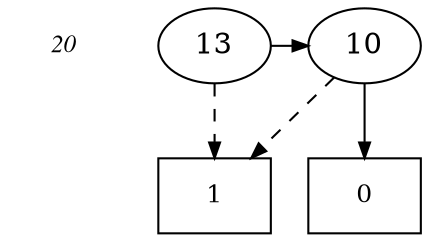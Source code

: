 digraph BDD {
center = true;
{ rank = same; { node [style=invis]; "T" };
 { node [shape=box,fontsize=12]; "0"; }
  { node [shape=box,fontsize=12]; "1"; }
}
{ rank=same; { node [shape=plaintext,fontname="Times Italic",fontsize=12] "20" };"10";"13";}
edge [style = invis]; {"20" -> "T"; }
"10" -> "0" [style=solid,arrowsize=".75"];
"10" -> "1" [style=dashed,arrowsize=".75"];
"13" -> "10" [style=solid,arrowsize=".75"];
"13" -> "1" [style=dashed,arrowsize=".75"];
}
